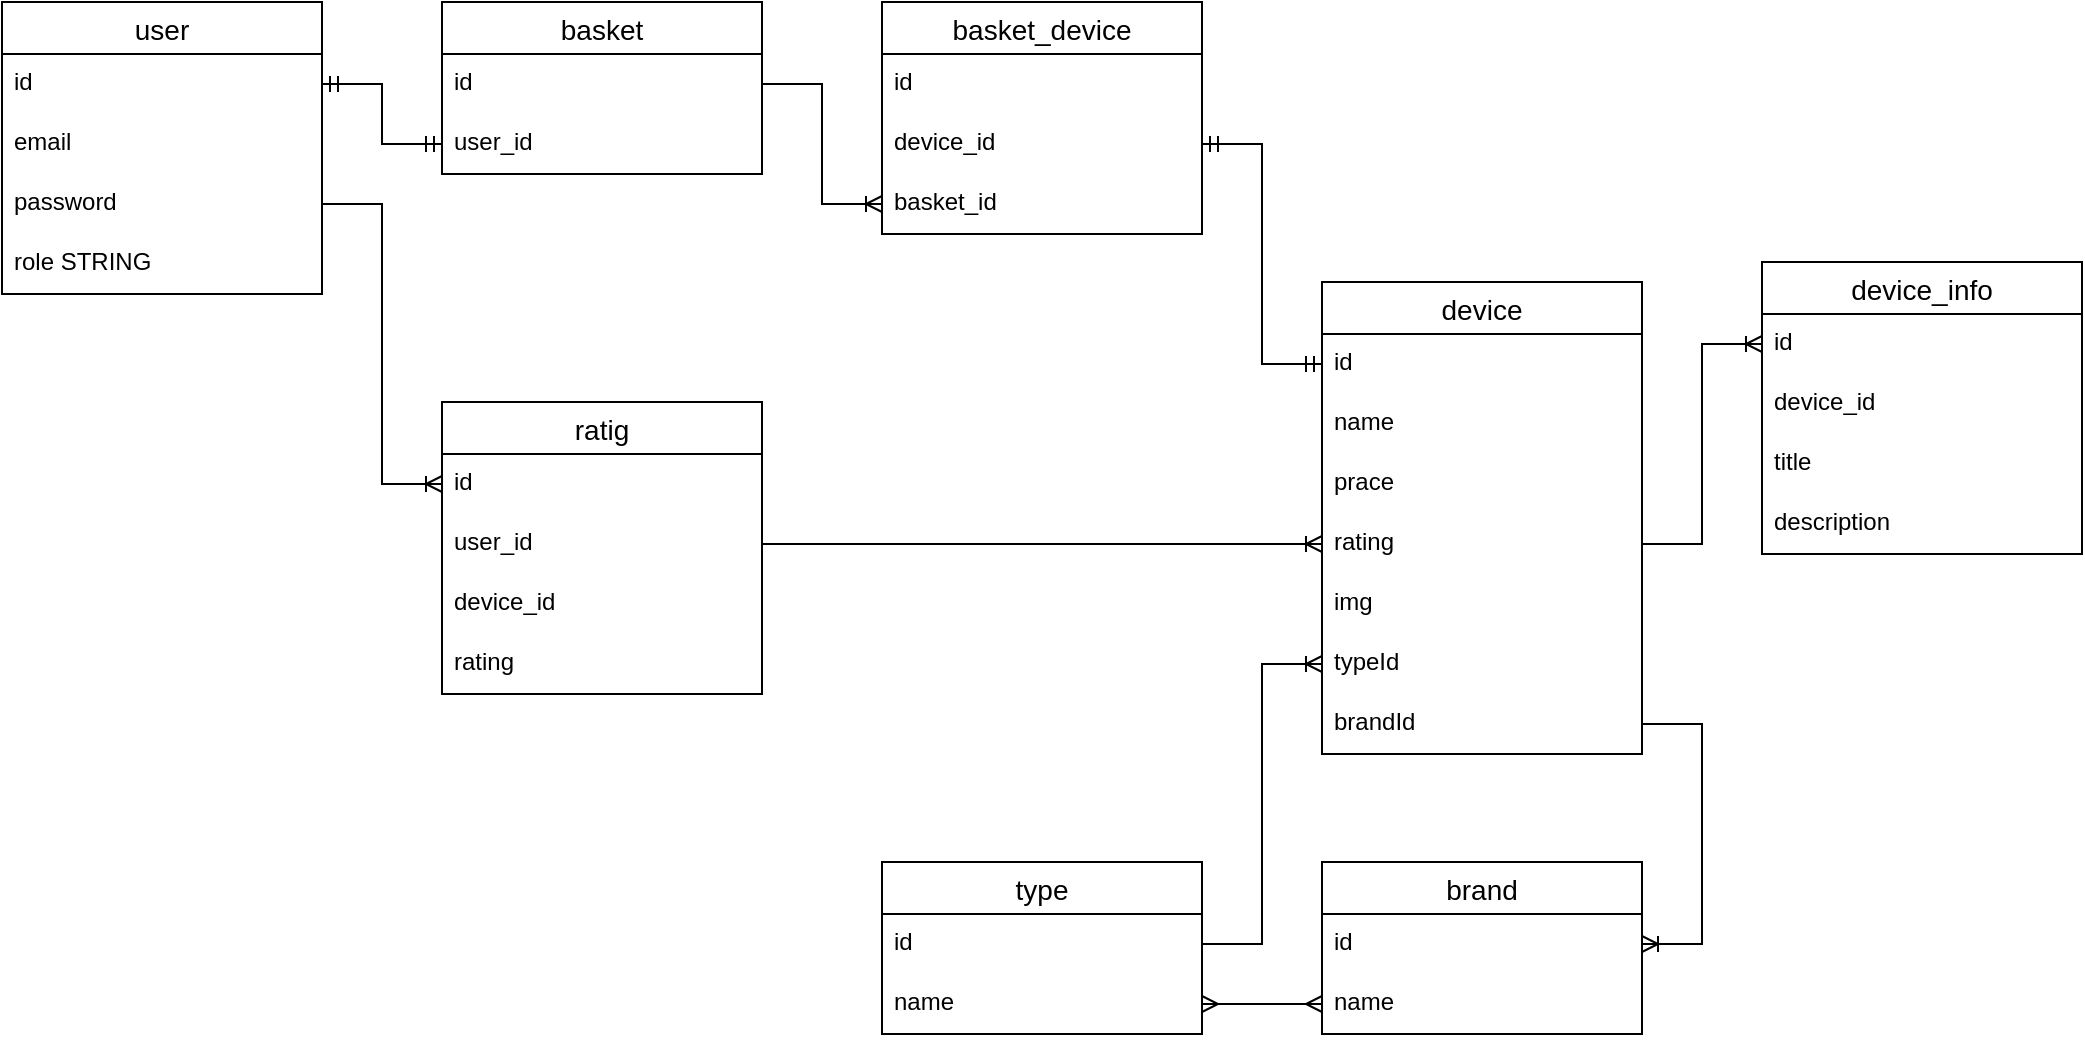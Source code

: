 <mxfile>
    <diagram id="TiTaNiIij7n9jPYCFBZM" name="Page-1">
        <mxGraphModel dx="73" dy="453" grid="1" gridSize="10" guides="1" tooltips="1" connect="1" arrows="1" fold="1" page="1" pageScale="1" pageWidth="827" pageHeight="1169" background="none" math="0" shadow="0">
            <root>
                <mxCell id="0"/>
                <mxCell id="1" parent="0"/>
                <mxCell id="EBBoKEiv47HyCD0sK04N-1" value="user" style="swimlane;fontStyle=0;childLayout=stackLayout;horizontal=1;startSize=26;horizontalStack=0;resizeParent=1;resizeParentMax=0;resizeLast=0;collapsible=1;marginBottom=0;align=center;fontSize=14;rounded=0;" parent="1" vertex="1">
                    <mxGeometry x="40" y="40" width="160" height="146" as="geometry"/>
                </mxCell>
                <mxCell id="EBBoKEiv47HyCD0sK04N-2" value="id    " style="text;strokeColor=none;fillColor=none;spacingLeft=4;spacingRight=4;overflow=hidden;rotatable=0;points=[[0,0.5],[1,0.5]];portConstraint=eastwest;fontSize=12;rounded=0;" parent="EBBoKEiv47HyCD0sK04N-1" vertex="1">
                    <mxGeometry y="26" width="160" height="30" as="geometry"/>
                </mxCell>
                <mxCell id="EBBoKEiv47HyCD0sK04N-3" value="email" style="text;strokeColor=none;fillColor=none;spacingLeft=4;spacingRight=4;overflow=hidden;rotatable=0;points=[[0,0.5],[1,0.5]];portConstraint=eastwest;fontSize=12;rounded=0;" parent="EBBoKEiv47HyCD0sK04N-1" vertex="1">
                    <mxGeometry y="56" width="160" height="30" as="geometry"/>
                </mxCell>
                <mxCell id="EBBoKEiv47HyCD0sK04N-5" value="password" style="text;strokeColor=none;fillColor=none;spacingLeft=4;spacingRight=4;overflow=hidden;rotatable=0;points=[[0,0.5],[1,0.5]];portConstraint=eastwest;fontSize=12;rounded=0;" parent="EBBoKEiv47HyCD0sK04N-1" vertex="1">
                    <mxGeometry y="86" width="160" height="30" as="geometry"/>
                </mxCell>
                <mxCell id="EBBoKEiv47HyCD0sK04N-4" value="role STRING" style="text;strokeColor=none;fillColor=none;spacingLeft=4;spacingRight=4;overflow=hidden;rotatable=0;points=[[0,0.5],[1,0.5]];portConstraint=eastwest;fontSize=12;rounded=0;" parent="EBBoKEiv47HyCD0sK04N-1" vertex="1">
                    <mxGeometry y="116" width="160" height="30" as="geometry"/>
                </mxCell>
                <mxCell id="EBBoKEiv47HyCD0sK04N-6" value="basket" style="swimlane;fontStyle=0;childLayout=stackLayout;horizontal=1;startSize=26;horizontalStack=0;resizeParent=1;resizeParentMax=0;resizeLast=0;collapsible=1;marginBottom=0;align=center;fontSize=14;rounded=0;" parent="1" vertex="1">
                    <mxGeometry x="260" y="40" width="160" height="86" as="geometry"/>
                </mxCell>
                <mxCell id="EBBoKEiv47HyCD0sK04N-7" value="id    " style="text;strokeColor=none;fillColor=none;spacingLeft=4;spacingRight=4;overflow=hidden;rotatable=0;points=[[0,0.5],[1,0.5]];portConstraint=eastwest;fontSize=12;rounded=0;" parent="EBBoKEiv47HyCD0sK04N-6" vertex="1">
                    <mxGeometry y="26" width="160" height="30" as="geometry"/>
                </mxCell>
                <mxCell id="EBBoKEiv47HyCD0sK04N-8" value="user_id" style="text;strokeColor=none;fillColor=none;spacingLeft=4;spacingRight=4;overflow=hidden;rotatable=0;points=[[0,0.5],[1,0.5]];portConstraint=eastwest;fontSize=12;rounded=0;" parent="EBBoKEiv47HyCD0sK04N-6" vertex="1">
                    <mxGeometry y="56" width="160" height="30" as="geometry"/>
                </mxCell>
                <mxCell id="EBBoKEiv47HyCD0sK04N-11" value="" style="edgeStyle=entityRelationEdgeStyle;fontSize=12;html=1;endArrow=ERmandOne;startArrow=ERmandOne;rounded=0;entryX=0;entryY=0.5;entryDx=0;entryDy=0;exitX=1;exitY=0.5;exitDx=0;exitDy=0;" parent="1" source="EBBoKEiv47HyCD0sK04N-2" target="EBBoKEiv47HyCD0sK04N-8" edge="1">
                    <mxGeometry width="100" height="100" relative="1" as="geometry">
                        <mxPoint x="250" y="280" as="sourcePoint"/>
                        <mxPoint x="350" y="180" as="targetPoint"/>
                    </mxGeometry>
                </mxCell>
                <mxCell id="EBBoKEiv47HyCD0sK04N-12" value="device" style="swimlane;fontStyle=0;childLayout=stackLayout;horizontal=1;startSize=26;horizontalStack=0;resizeParent=1;resizeParentMax=0;resizeLast=0;collapsible=1;marginBottom=0;align=center;fontSize=14;rounded=0;" parent="1" vertex="1">
                    <mxGeometry x="700" y="180" width="160" height="236" as="geometry"/>
                </mxCell>
                <mxCell id="EBBoKEiv47HyCD0sK04N-13" value="id    " style="text;strokeColor=none;fillColor=none;spacingLeft=4;spacingRight=4;overflow=hidden;rotatable=0;points=[[0,0.5],[1,0.5]];portConstraint=eastwest;fontSize=12;rounded=0;" parent="EBBoKEiv47HyCD0sK04N-12" vertex="1">
                    <mxGeometry y="26" width="160" height="30" as="geometry"/>
                </mxCell>
                <mxCell id="EBBoKEiv47HyCD0sK04N-14" value="name" style="text;strokeColor=none;fillColor=none;spacingLeft=4;spacingRight=4;overflow=hidden;rotatable=0;points=[[0,0.5],[1,0.5]];portConstraint=eastwest;fontSize=12;rounded=0;" parent="EBBoKEiv47HyCD0sK04N-12" vertex="1">
                    <mxGeometry y="56" width="160" height="30" as="geometry"/>
                </mxCell>
                <mxCell id="EBBoKEiv47HyCD0sK04N-16" value="prace" style="text;strokeColor=none;fillColor=none;spacingLeft=4;spacingRight=4;overflow=hidden;rotatable=0;points=[[0,0.5],[1,0.5]];portConstraint=eastwest;fontSize=12;rounded=0;" parent="EBBoKEiv47HyCD0sK04N-12" vertex="1">
                    <mxGeometry y="86" width="160" height="30" as="geometry"/>
                </mxCell>
                <mxCell id="EBBoKEiv47HyCD0sK04N-17" value="rating" style="text;strokeColor=none;fillColor=none;spacingLeft=4;spacingRight=4;overflow=hidden;rotatable=0;points=[[0,0.5],[1,0.5]];portConstraint=eastwest;fontSize=12;rounded=0;" parent="EBBoKEiv47HyCD0sK04N-12" vertex="1">
                    <mxGeometry y="116" width="160" height="30" as="geometry"/>
                </mxCell>
                <mxCell id="EBBoKEiv47HyCD0sK04N-15" value="img" style="text;strokeColor=none;fillColor=none;spacingLeft=4;spacingRight=4;overflow=hidden;rotatable=0;points=[[0,0.5],[1,0.5]];portConstraint=eastwest;fontSize=12;rounded=0;" parent="EBBoKEiv47HyCD0sK04N-12" vertex="1">
                    <mxGeometry y="146" width="160" height="30" as="geometry"/>
                </mxCell>
                <mxCell id="EBBoKEiv47HyCD0sK04N-19" value="typeId" style="text;strokeColor=none;fillColor=none;spacingLeft=4;spacingRight=4;overflow=hidden;rotatable=0;points=[[0,0.5],[1,0.5]];portConstraint=eastwest;fontSize=12;rounded=0;" parent="EBBoKEiv47HyCD0sK04N-12" vertex="1">
                    <mxGeometry y="176" width="160" height="30" as="geometry"/>
                </mxCell>
                <mxCell id="EBBoKEiv47HyCD0sK04N-18" value="brandId" style="text;strokeColor=none;fillColor=none;spacingLeft=4;spacingRight=4;overflow=hidden;rotatable=0;points=[[0,0.5],[1,0.5]];portConstraint=eastwest;fontSize=12;rounded=0;" parent="EBBoKEiv47HyCD0sK04N-12" vertex="1">
                    <mxGeometry y="206" width="160" height="30" as="geometry"/>
                </mxCell>
                <mxCell id="EBBoKEiv47HyCD0sK04N-20" value="type" style="swimlane;fontStyle=0;childLayout=stackLayout;horizontal=1;startSize=26;horizontalStack=0;resizeParent=1;resizeParentMax=0;resizeLast=0;collapsible=1;marginBottom=0;align=center;fontSize=14;rounded=0;" parent="1" vertex="1">
                    <mxGeometry x="480" y="470" width="160" height="86" as="geometry"/>
                </mxCell>
                <mxCell id="EBBoKEiv47HyCD0sK04N-21" value="id" style="text;strokeColor=none;fillColor=none;spacingLeft=4;spacingRight=4;overflow=hidden;rotatable=0;points=[[0,0.5],[1,0.5]];portConstraint=eastwest;fontSize=12;rounded=0;" parent="EBBoKEiv47HyCD0sK04N-20" vertex="1">
                    <mxGeometry y="26" width="160" height="30" as="geometry"/>
                </mxCell>
                <mxCell id="EBBoKEiv47HyCD0sK04N-22" value="name" style="text;strokeColor=none;fillColor=none;spacingLeft=4;spacingRight=4;overflow=hidden;rotatable=0;points=[[0,0.5],[1,0.5]];portConstraint=eastwest;fontSize=12;rounded=0;" parent="EBBoKEiv47HyCD0sK04N-20" vertex="1">
                    <mxGeometry y="56" width="160" height="30" as="geometry"/>
                </mxCell>
                <mxCell id="EBBoKEiv47HyCD0sK04N-24" value="brand" style="swimlane;fontStyle=0;childLayout=stackLayout;horizontal=1;startSize=26;horizontalStack=0;resizeParent=1;resizeParentMax=0;resizeLast=0;collapsible=1;marginBottom=0;align=center;fontSize=14;rounded=0;" parent="1" vertex="1">
                    <mxGeometry x="700" y="470" width="160" height="86" as="geometry"/>
                </mxCell>
                <mxCell id="EBBoKEiv47HyCD0sK04N-25" value="id" style="text;strokeColor=none;fillColor=none;spacingLeft=4;spacingRight=4;overflow=hidden;rotatable=0;points=[[0,0.5],[1,0.5]];portConstraint=eastwest;fontSize=12;rounded=0;" parent="EBBoKEiv47HyCD0sK04N-24" vertex="1">
                    <mxGeometry y="26" width="160" height="30" as="geometry"/>
                </mxCell>
                <mxCell id="EBBoKEiv47HyCD0sK04N-26" value="name" style="text;strokeColor=none;fillColor=none;spacingLeft=4;spacingRight=4;overflow=hidden;rotatable=0;points=[[0,0.5],[1,0.5]];portConstraint=eastwest;fontSize=12;rounded=0;" parent="EBBoKEiv47HyCD0sK04N-24" vertex="1">
                    <mxGeometry y="56" width="160" height="30" as="geometry"/>
                </mxCell>
                <mxCell id="EBBoKEiv47HyCD0sK04N-28" value="" style="edgeStyle=entityRelationEdgeStyle;fontSize=12;html=1;endArrow=ERoneToMany;rounded=0;exitX=1;exitY=0.5;exitDx=0;exitDy=0;entryX=0;entryY=0.5;entryDx=0;entryDy=0;" parent="1" source="EBBoKEiv47HyCD0sK04N-21" target="EBBoKEiv47HyCD0sK04N-19" edge="1">
                    <mxGeometry width="100" height="100" relative="1" as="geometry">
                        <mxPoint x="520" y="450" as="sourcePoint"/>
                        <mxPoint x="690" y="344" as="targetPoint"/>
                    </mxGeometry>
                </mxCell>
                <mxCell id="EBBoKEiv47HyCD0sK04N-30" value="" style="edgeStyle=entityRelationEdgeStyle;fontSize=12;html=1;endArrow=ERoneToMany;rounded=0;exitX=1;exitY=0.5;exitDx=0;exitDy=0;entryX=1;entryY=0.5;entryDx=0;entryDy=0;" parent="1" source="EBBoKEiv47HyCD0sK04N-18" target="EBBoKEiv47HyCD0sK04N-25" edge="1">
                    <mxGeometry width="100" height="100" relative="1" as="geometry">
                        <mxPoint x="570" y="490" as="sourcePoint"/>
                        <mxPoint x="910" y="500" as="targetPoint"/>
                    </mxGeometry>
                </mxCell>
                <mxCell id="EBBoKEiv47HyCD0sK04N-31" value="" style="edgeStyle=entityRelationEdgeStyle;fontSize=12;html=1;endArrow=ERmany;startArrow=ERmany;rounded=0;entryX=0;entryY=0.5;entryDx=0;entryDy=0;exitX=1;exitY=0.5;exitDx=0;exitDy=0;" parent="1" source="EBBoKEiv47HyCD0sK04N-22" target="EBBoKEiv47HyCD0sK04N-26" edge="1">
                    <mxGeometry width="100" height="100" relative="1" as="geometry">
                        <mxPoint x="580" y="400" as="sourcePoint"/>
                        <mxPoint x="680" y="300" as="targetPoint"/>
                    </mxGeometry>
                </mxCell>
                <mxCell id="EBBoKEiv47HyCD0sK04N-32" value="device_info" style="swimlane;fontStyle=0;childLayout=stackLayout;horizontal=1;startSize=26;horizontalStack=0;resizeParent=1;resizeParentMax=0;resizeLast=0;collapsible=1;marginBottom=0;align=center;fontSize=14;rounded=0;" parent="1" vertex="1">
                    <mxGeometry x="920" y="170" width="160" height="146" as="geometry"/>
                </mxCell>
                <mxCell id="EBBoKEiv47HyCD0sK04N-33" value="id" style="text;strokeColor=none;fillColor=none;spacingLeft=4;spacingRight=4;overflow=hidden;rotatable=0;points=[[0,0.5],[1,0.5]];portConstraint=eastwest;fontSize=12;rounded=0;" parent="EBBoKEiv47HyCD0sK04N-32" vertex="1">
                    <mxGeometry y="26" width="160" height="30" as="geometry"/>
                </mxCell>
                <mxCell id="EBBoKEiv47HyCD0sK04N-34" value="device_id" style="text;strokeColor=none;fillColor=none;spacingLeft=4;spacingRight=4;overflow=hidden;rotatable=0;points=[[0,0.5],[1,0.5]];portConstraint=eastwest;fontSize=12;rounded=0;" parent="EBBoKEiv47HyCD0sK04N-32" vertex="1">
                    <mxGeometry y="56" width="160" height="30" as="geometry"/>
                </mxCell>
                <mxCell id="EBBoKEiv47HyCD0sK04N-35" value="title" style="text;strokeColor=none;fillColor=none;spacingLeft=4;spacingRight=4;overflow=hidden;rotatable=0;points=[[0,0.5],[1,0.5]];portConstraint=eastwest;fontSize=12;rounded=0;" parent="EBBoKEiv47HyCD0sK04N-32" vertex="1">
                    <mxGeometry y="86" width="160" height="30" as="geometry"/>
                </mxCell>
                <mxCell id="EBBoKEiv47HyCD0sK04N-37" value="description" style="text;strokeColor=none;fillColor=none;spacingLeft=4;spacingRight=4;overflow=hidden;rotatable=0;points=[[0,0.5],[1,0.5]];portConstraint=eastwest;fontSize=12;rounded=0;" parent="EBBoKEiv47HyCD0sK04N-32" vertex="1">
                    <mxGeometry y="116" width="160" height="30" as="geometry"/>
                </mxCell>
                <mxCell id="EBBoKEiv47HyCD0sK04N-36" value="" style="edgeStyle=entityRelationEdgeStyle;fontSize=12;html=1;endArrow=ERoneToMany;rounded=0;entryX=0;entryY=0.5;entryDx=0;entryDy=0;exitX=1;exitY=0.5;exitDx=0;exitDy=0;" parent="1" source="EBBoKEiv47HyCD0sK04N-17" target="EBBoKEiv47HyCD0sK04N-33" edge="1">
                    <mxGeometry width="100" height="100" relative="1" as="geometry">
                        <mxPoint x="580" y="400" as="sourcePoint"/>
                        <mxPoint x="680" y="300" as="targetPoint"/>
                    </mxGeometry>
                </mxCell>
                <mxCell id="EBBoKEiv47HyCD0sK04N-38" value="basket_device" style="swimlane;fontStyle=0;childLayout=stackLayout;horizontal=1;startSize=26;horizontalStack=0;resizeParent=1;resizeParentMax=0;resizeLast=0;collapsible=1;marginBottom=0;align=center;fontSize=14;rounded=0;" parent="1" vertex="1">
                    <mxGeometry x="480" y="40" width="160" height="116" as="geometry"/>
                </mxCell>
                <mxCell id="EBBoKEiv47HyCD0sK04N-39" value="id" style="text;strokeColor=none;fillColor=none;spacingLeft=4;spacingRight=4;overflow=hidden;rotatable=0;points=[[0,0.5],[1,0.5]];portConstraint=eastwest;fontSize=12;rounded=0;" parent="EBBoKEiv47HyCD0sK04N-38" vertex="1">
                    <mxGeometry y="26" width="160" height="30" as="geometry"/>
                </mxCell>
                <mxCell id="EBBoKEiv47HyCD0sK04N-40" value="device_id" style="text;strokeColor=none;fillColor=none;spacingLeft=4;spacingRight=4;overflow=hidden;rotatable=0;points=[[0,0.5],[1,0.5]];portConstraint=eastwest;fontSize=12;rounded=0;" parent="EBBoKEiv47HyCD0sK04N-38" vertex="1">
                    <mxGeometry y="56" width="160" height="30" as="geometry"/>
                </mxCell>
                <mxCell id="EBBoKEiv47HyCD0sK04N-41" value="basket_id" style="text;strokeColor=none;fillColor=none;spacingLeft=4;spacingRight=4;overflow=hidden;rotatable=0;points=[[0,0.5],[1,0.5]];portConstraint=eastwest;fontSize=12;rounded=0;" parent="EBBoKEiv47HyCD0sK04N-38" vertex="1">
                    <mxGeometry y="86" width="160" height="30" as="geometry"/>
                </mxCell>
                <mxCell id="EBBoKEiv47HyCD0sK04N-42" value="" style="edgeStyle=entityRelationEdgeStyle;fontSize=12;html=1;endArrow=ERoneToMany;rounded=0;entryX=0;entryY=0.5;entryDx=0;entryDy=0;exitX=1;exitY=0.5;exitDx=0;exitDy=0;" parent="1" source="EBBoKEiv47HyCD0sK04N-7" target="EBBoKEiv47HyCD0sK04N-41" edge="1">
                    <mxGeometry width="100" height="100" relative="1" as="geometry">
                        <mxPoint x="410" y="280" as="sourcePoint"/>
                        <mxPoint x="510" y="180" as="targetPoint"/>
                    </mxGeometry>
                </mxCell>
                <mxCell id="EBBoKEiv47HyCD0sK04N-43" value="" style="edgeStyle=entityRelationEdgeStyle;fontSize=12;html=1;endArrow=ERmandOne;startArrow=ERmandOne;rounded=0;entryX=1;entryY=0.5;entryDx=0;entryDy=0;exitX=0;exitY=0.5;exitDx=0;exitDy=0;" parent="1" source="EBBoKEiv47HyCD0sK04N-13" target="EBBoKEiv47HyCD0sK04N-40" edge="1">
                    <mxGeometry width="100" height="100" relative="1" as="geometry">
                        <mxPoint x="600" y="270" as="sourcePoint"/>
                        <mxPoint x="700" y="180" as="targetPoint"/>
                    </mxGeometry>
                </mxCell>
                <mxCell id="EBBoKEiv47HyCD0sK04N-44" value="ratig" style="swimlane;fontStyle=0;childLayout=stackLayout;horizontal=1;startSize=26;horizontalStack=0;resizeParent=1;resizeParentMax=0;resizeLast=0;collapsible=1;marginBottom=0;align=center;fontSize=14;rounded=0;" parent="1" vertex="1">
                    <mxGeometry x="260" y="240" width="160" height="146" as="geometry"/>
                </mxCell>
                <mxCell id="EBBoKEiv47HyCD0sK04N-45" value="id" style="text;strokeColor=none;fillColor=none;spacingLeft=4;spacingRight=4;overflow=hidden;rotatable=0;points=[[0,0.5],[1,0.5]];portConstraint=eastwest;fontSize=12;rounded=0;" parent="EBBoKEiv47HyCD0sK04N-44" vertex="1">
                    <mxGeometry y="26" width="160" height="30" as="geometry"/>
                </mxCell>
                <mxCell id="EBBoKEiv47HyCD0sK04N-46" value="user_id" style="text;strokeColor=none;fillColor=none;spacingLeft=4;spacingRight=4;overflow=hidden;rotatable=0;points=[[0,0.5],[1,0.5]];portConstraint=eastwest;fontSize=12;rounded=0;" parent="EBBoKEiv47HyCD0sK04N-44" vertex="1">
                    <mxGeometry y="56" width="160" height="30" as="geometry"/>
                </mxCell>
                <mxCell id="EBBoKEiv47HyCD0sK04N-47" value="device_id" style="text;strokeColor=none;fillColor=none;spacingLeft=4;spacingRight=4;overflow=hidden;rotatable=0;points=[[0,0.5],[1,0.5]];portConstraint=eastwest;fontSize=12;rounded=0;" parent="EBBoKEiv47HyCD0sK04N-44" vertex="1">
                    <mxGeometry y="86" width="160" height="30" as="geometry"/>
                </mxCell>
                <mxCell id="EBBoKEiv47HyCD0sK04N-48" value="rating" style="text;strokeColor=none;fillColor=none;spacingLeft=4;spacingRight=4;overflow=hidden;rotatable=0;points=[[0,0.5],[1,0.5]];portConstraint=eastwest;fontSize=12;rounded=0;" parent="EBBoKEiv47HyCD0sK04N-44" vertex="1">
                    <mxGeometry y="116" width="160" height="30" as="geometry"/>
                </mxCell>
                <mxCell id="EBBoKEiv47HyCD0sK04N-49" value="" style="edgeStyle=entityRelationEdgeStyle;fontSize=12;html=1;endArrow=ERoneToMany;rounded=0;exitX=1;exitY=0.5;exitDx=0;exitDy=0;entryX=0;entryY=0.5;entryDx=0;entryDy=0;" parent="1" source="EBBoKEiv47HyCD0sK04N-5" target="EBBoKEiv47HyCD0sK04N-45" edge="1">
                    <mxGeometry width="100" height="100" relative="1" as="geometry">
                        <mxPoint x="160" y="330" as="sourcePoint"/>
                        <mxPoint x="260" y="230" as="targetPoint"/>
                    </mxGeometry>
                </mxCell>
                <mxCell id="EBBoKEiv47HyCD0sK04N-50" value="" style="edgeStyle=entityRelationEdgeStyle;fontSize=12;html=1;endArrow=ERoneToMany;rounded=0;exitX=1;exitY=0.5;exitDx=0;exitDy=0;entryX=0;entryY=0.5;entryDx=0;entryDy=0;" parent="1" source="EBBoKEiv47HyCD0sK04N-46" target="EBBoKEiv47HyCD0sK04N-17" edge="1">
                    <mxGeometry width="100" height="100" relative="1" as="geometry">
                        <mxPoint x="600" y="280" as="sourcePoint"/>
                        <mxPoint x="700" y="180" as="targetPoint"/>
                    </mxGeometry>
                </mxCell>
            </root>
        </mxGraphModel>
    </diagram>
</mxfile>